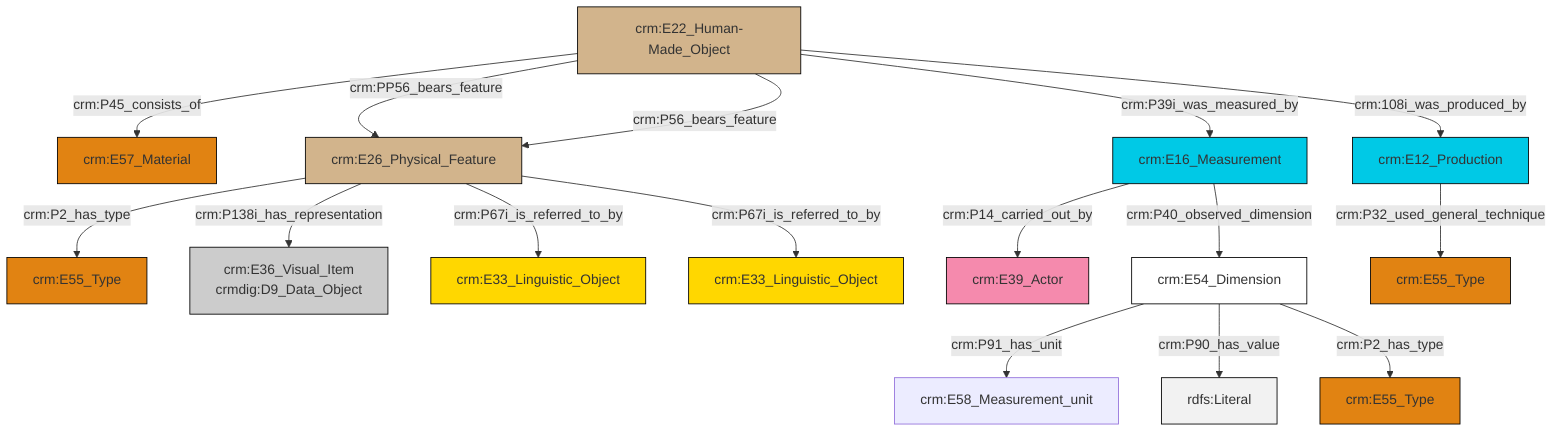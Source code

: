 graph TD
classDef Literal fill:#f2f2f2,stroke:#000000;
classDef CRM_Entity fill:#FFFFFF,stroke:#000000;
classDef Temporal_Entity fill:#00C9E6, stroke:#000000;
classDef Type fill:#E18312, stroke:#000000;
classDef Time-Span fill:#2C9C91, stroke:#000000;
classDef Appellation fill:#FFEB7F, stroke:#000000;
classDef Place fill:#008836, stroke:#000000;
classDef Persistent_Item fill:#B266B2, stroke:#000000;
classDef Conceptual_Object fill:#FFD700, stroke:#000000;
classDef Physical_Thing fill:#D2B48C, stroke:#000000;
classDef Actor fill:#f58aad, stroke:#000000;
classDef PC_Classes fill:#4ce600, stroke:#000000;
classDef Multi fill:#cccccc,stroke:#000000;

2["crm:E54_Dimension"]:::CRM_Entity -->|crm:P91_has_unit| 3["crm:E58_Measurement_unit"]:::Default
4["crm:E16_Measurement"]:::Temporal_Entity -->|crm:P14_carried_out_by| 5["crm:E39_Actor"]:::Actor
10["crm:E22_Human-Made_Object"]:::Physical_Thing -->|crm:P45_consists_of| 8["crm:E57_Material"]:::Type
10["crm:E22_Human-Made_Object"]:::Physical_Thing -->|crm:PP56_bears_feature| 11["crm:E26_Physical_Feature"]:::Physical_Thing
11["crm:E26_Physical_Feature"]:::Physical_Thing -->|crm:P2_has_type| 18["crm:E55_Type"]:::Type
2["crm:E54_Dimension"]:::CRM_Entity -->|crm:P90_has_value| 20[rdfs:Literal]:::Literal
21["crm:E12_Production"]:::Temporal_Entity -->|crm:P32_used_general_technique| 16["crm:E55_Type"]:::Type
11["crm:E26_Physical_Feature"]:::Physical_Thing -->|crm:P138i_has_representation| 0["crm:E36_Visual_Item<br>crmdig:D9_Data_Object"]:::Multi
2["crm:E54_Dimension"]:::CRM_Entity -->|crm:P2_has_type| 22["crm:E55_Type"]:::Type
4["crm:E16_Measurement"]:::Temporal_Entity -->|crm:P40_observed_dimension| 2["crm:E54_Dimension"]:::CRM_Entity
11["crm:E26_Physical_Feature"]:::Physical_Thing -->|crm:P67i_is_referred_to_by| 6["crm:E33_Linguistic_Object"]:::Conceptual_Object
10["crm:E22_Human-Made_Object"]:::Physical_Thing -->|crm:P56_bears_feature| 11["crm:E26_Physical_Feature"]:::Physical_Thing
10["crm:E22_Human-Made_Object"]:::Physical_Thing -->|crm:P39i_was_measured_by| 4["crm:E16_Measurement"]:::Temporal_Entity
11["crm:E26_Physical_Feature"]:::Physical_Thing -->|crm:P67i_is_referred_to_by| 14["crm:E33_Linguistic_Object"]:::Conceptual_Object
10["crm:E22_Human-Made_Object"]:::Physical_Thing -->|crm:108i_was_produced_by| 21["crm:E12_Production"]:::Temporal_Entity